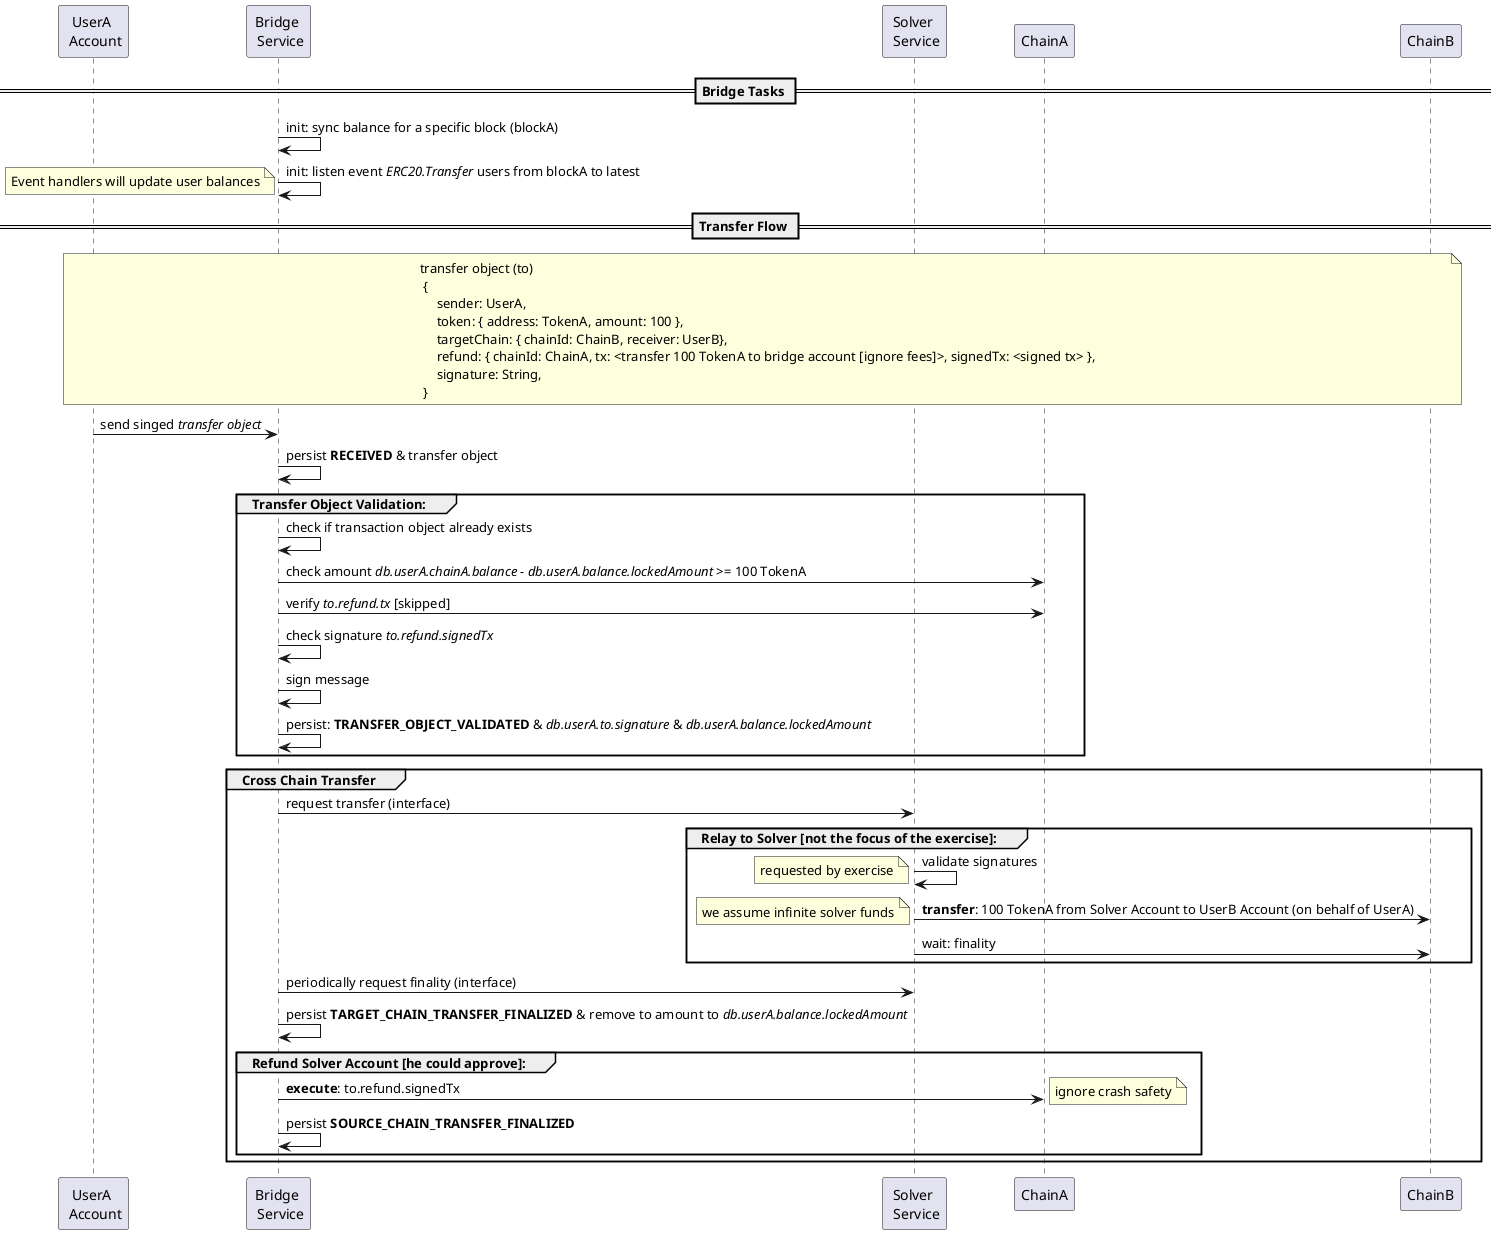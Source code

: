 @startuml
participant "UserA \n Account" as UA
participant "Bridge \n Service" as B
participant "Solver \n Service" as S
participant ChainA as CA
participant ChainB as CB

== Bridge Tasks ==
B -> B: init: sync balance for a specific block (blockA)
B -> B: init: listen event //ERC20.Transfer// users from blockA to latest
note left
Event handlers will update user balances
end note


== Transfer Flow ==
note across
transfer object (to)
 {
     sender: UserA,
     token: { address: TokenA, amount: 100 },
     targetChain: { chainId: ChainB, receiver: UserB},
     refund: { chainId: ChainA, tx: <transfer 100 TokenA to bridge account [ignore fees]>, signedTx: <signed tx> },
     signature: String,
 }
end note

UA -> B: send singed //transfer object//
B -> B: persist **RECEIVED** & transfer object

group Transfer Object Validation:
B -> B : check if transaction object already exists
B -> CA: check amount //db.userA.chainA.balance - db.userA.balance.lockedAmount// >= 100 TokenA
B -> CA: verify //to.refund.tx// [skipped]
B -> B: check signature //to.refund.signedTx//
B -> B: sign message
B -> B: persist: **TRANSFER_OBJECT_VALIDATED** & //db.userA.to.signature// & //db.userA.balance.lockedAmount//
end

group Cross Chain Transfer
B -> S: request transfer (interface)

group Relay to Solver [not the focus of the exercise]:
S -> S: validate signatures
note left: requested by exercise
S -> CB: **transfer**: 100 TokenA from Solver Account to UserB Account (on behalf of UserA)
note left: we assume infinite solver funds
S -> CB: wait: finality
end

B -> S: periodically request finality (interface)
B -> B: persist **TARGET_CHAIN_TRANSFER_FINALIZED** & remove to amount to //db.userA.balance.lockedAmount//

group Refund Solver Account [he could approve]:
B -> CA: **execute**: to.refund.signedTx
note right: ignore crash safety
B -> B: persist **SOURCE_CHAIN_TRANSFER_FINALIZED**
end

end

@enduml
